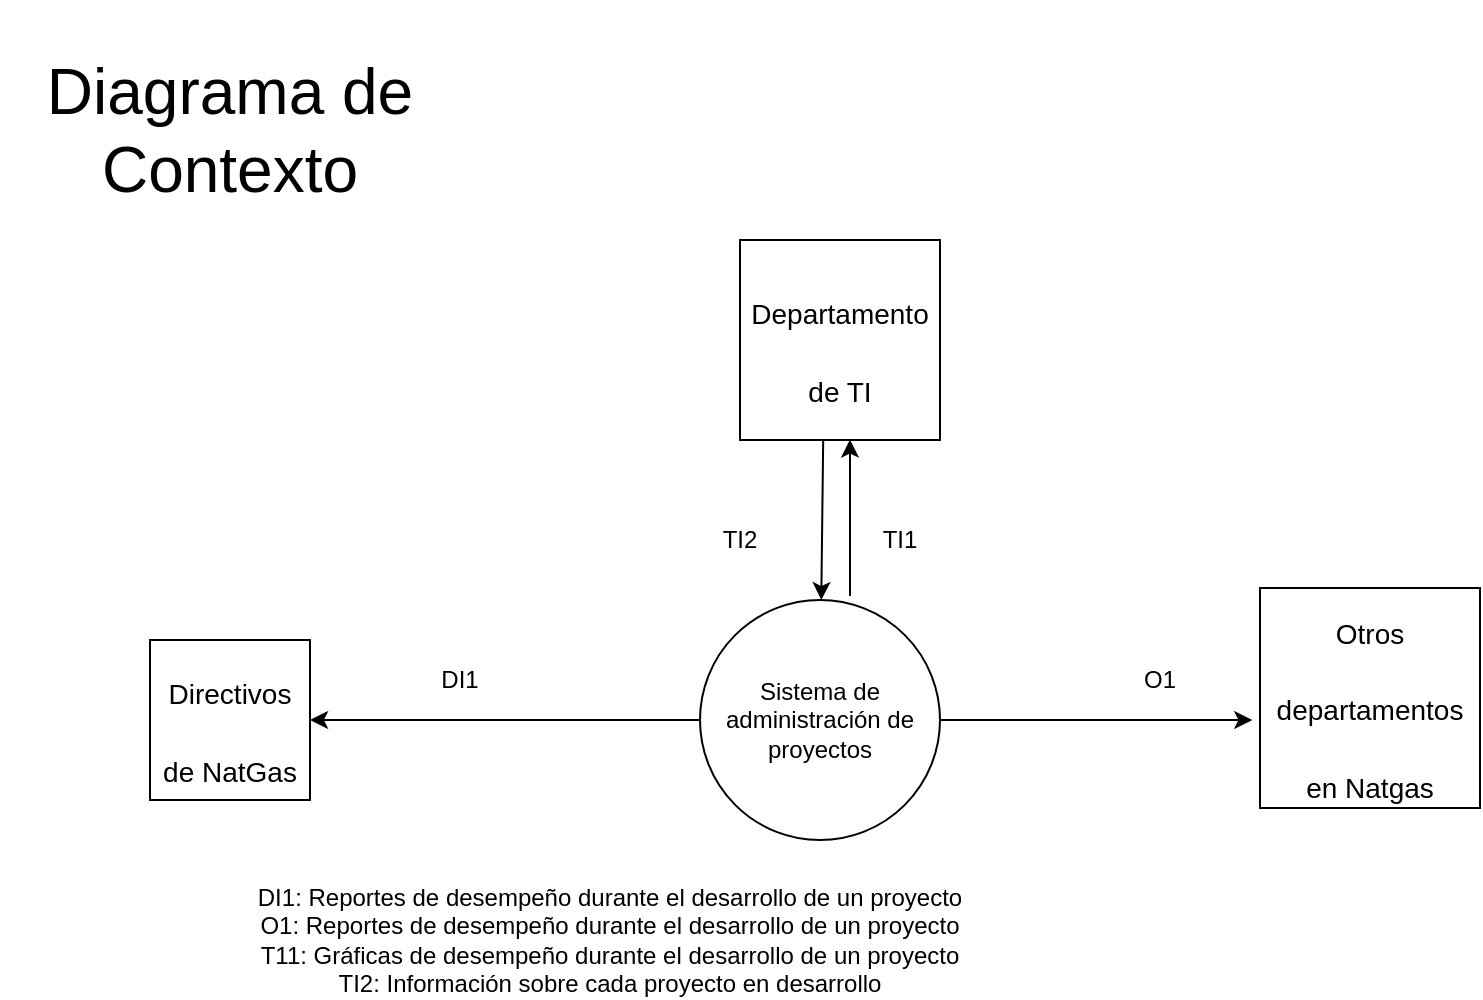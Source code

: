<mxfile version="14.4.2" type="device"><diagram id="R2lEEEUBdFMjLlhIrx00" name="Page-1"><mxGraphModel dx="797" dy="867" grid="1" gridSize="10" guides="1" tooltips="1" connect="1" arrows="1" fold="1" page="1" pageScale="1" pageWidth="850" pageHeight="1100" math="0" shadow="0" extFonts="Permanent Marker^https://fonts.googleapis.com/css?family=Permanent+Marker"><root><mxCell id="0"/><mxCell id="1" parent="0"/><mxCell id="yf4VjFJbLVt7_w5taD2a-1" value="Sistema de administración de proyectos" style="ellipse;whiteSpace=wrap;html=1;aspect=fixed;" parent="1" vertex="1"><mxGeometry x="350" y="300" width="120" height="120" as="geometry"/></mxCell><mxCell id="yf4VjFJbLVt7_w5taD2a-2" value="&lt;font style=&quot;font-size: 32px;&quot;&gt;Diagrama de Contexto&lt;/font&gt;" style="text;html=1;strokeColor=none;fillColor=none;align=center;verticalAlign=middle;whiteSpace=wrap;rounded=0;fontSize=32;" parent="1" vertex="1"><mxGeometry width="230" height="130" as="geometry"/></mxCell><mxCell id="yf4VjFJbLVt7_w5taD2a-4" value="&lt;font style=&quot;font-size: 14px&quot;&gt;Directivos de NatGas&lt;/font&gt;" style="whiteSpace=wrap;html=1;aspect=fixed;fontSize=32;" parent="1" vertex="1"><mxGeometry x="75" y="320" width="80" height="80" as="geometry"/></mxCell><mxCell id="yf4VjFJbLVt7_w5taD2a-5" value="&lt;span style=&quot;font-size: 14px&quot;&gt;Departamento&lt;br&gt;de TI&lt;br&gt;&lt;/span&gt;" style="whiteSpace=wrap;html=1;aspect=fixed;fontSize=32;" parent="1" vertex="1"><mxGeometry x="370" y="120" width="100" height="100" as="geometry"/></mxCell><mxCell id="yf4VjFJbLVt7_w5taD2a-6" value="&lt;font style=&quot;font-size: 14px&quot;&gt;Otros departamentos en Natgas&lt;/font&gt;" style="whiteSpace=wrap;html=1;aspect=fixed;fontSize=32;" parent="1" vertex="1"><mxGeometry x="630" y="294" width="110" height="110" as="geometry"/></mxCell><mxCell id="yf4VjFJbLVt7_w5taD2a-11" value="" style="endArrow=classic;html=1;fontSize=32;exitX=0;exitY=0.5;exitDx=0;exitDy=0;entryX=1;entryY=0.5;entryDx=0;entryDy=0;" parent="1" source="yf4VjFJbLVt7_w5taD2a-1" target="yf4VjFJbLVt7_w5taD2a-4" edge="1"><mxGeometry width="50" height="50" relative="1" as="geometry"><mxPoint x="240" y="340" as="sourcePoint"/><mxPoint x="290" y="290" as="targetPoint"/></mxGeometry></mxCell><mxCell id="yf4VjFJbLVt7_w5taD2a-17" value="" style="endArrow=classic;html=1;fontSize=32;entryX=0.55;entryY=0.998;entryDx=0;entryDy=0;entryPerimeter=0;" parent="1" target="yf4VjFJbLVt7_w5taD2a-5" edge="1"><mxGeometry width="50" height="50" relative="1" as="geometry"><mxPoint x="425" y="298" as="sourcePoint"/><mxPoint x="420" y="220" as="targetPoint"/></mxGeometry></mxCell><mxCell id="yf4VjFJbLVt7_w5taD2a-18" value="" style="endArrow=classic;html=1;fontSize=32;exitX=0.416;exitY=0.996;exitDx=0;exitDy=0;exitPerimeter=0;" parent="1" source="yf4VjFJbLVt7_w5taD2a-5" target="yf4VjFJbLVt7_w5taD2a-1" edge="1"><mxGeometry width="50" height="50" relative="1" as="geometry"><mxPoint x="308.4" y="302.04" as="sourcePoint"/><mxPoint x="210" y="240" as="targetPoint"/></mxGeometry></mxCell><mxCell id="yf4VjFJbLVt7_w5taD2a-19" value="" style="endArrow=classic;html=1;fontSize=32;entryX=-0.035;entryY=0.6;entryDx=0;entryDy=0;entryPerimeter=0;" parent="1" source="yf4VjFJbLVt7_w5taD2a-1" target="yf4VjFJbLVt7_w5taD2a-6" edge="1"><mxGeometry width="50" height="50" relative="1" as="geometry"><mxPoint x="388.4" y="322.04" as="sourcePoint"/><mxPoint x="290" y="260" as="targetPoint"/></mxGeometry></mxCell><mxCell id="tS-1zx13P6D-6xBMYxC_-1" value="DI1" style="text;html=1;strokeColor=none;fillColor=none;align=center;verticalAlign=middle;whiteSpace=wrap;rounded=0;" vertex="1" parent="1"><mxGeometry x="210" y="330" width="40" height="20" as="geometry"/></mxCell><mxCell id="tS-1zx13P6D-6xBMYxC_-3" value="O1" style="text;html=1;strokeColor=none;fillColor=none;align=center;verticalAlign=middle;whiteSpace=wrap;rounded=0;" vertex="1" parent="1"><mxGeometry x="560" y="330" width="40" height="20" as="geometry"/></mxCell><mxCell id="tS-1zx13P6D-6xBMYxC_-6" value="TI1" style="text;html=1;strokeColor=none;fillColor=none;align=center;verticalAlign=middle;whiteSpace=wrap;rounded=0;" vertex="1" parent="1"><mxGeometry x="430" y="260" width="40" height="20" as="geometry"/></mxCell><mxCell id="tS-1zx13P6D-6xBMYxC_-7" value="TI2" style="text;html=1;strokeColor=none;fillColor=none;align=center;verticalAlign=middle;whiteSpace=wrap;rounded=0;" vertex="1" parent="1"><mxGeometry x="350" y="260" width="40" height="20" as="geometry"/></mxCell><mxCell id="tS-1zx13P6D-6xBMYxC_-8" value="DI1: Reportes de desempeño durante el desarrollo de un proyecto&lt;br&gt;O1: Reportes de desempeño durante el desarrollo de un proyecto&lt;br&gt;T11: Gráficas de desempeño durante el desarrollo de un proyecto&lt;br&gt;TI2: Información sobre cada proyecto en desarrollo" style="text;html=1;strokeColor=none;fillColor=none;align=center;verticalAlign=middle;whiteSpace=wrap;rounded=0;" vertex="1" parent="1"><mxGeometry x="110" y="460" width="390" height="20" as="geometry"/></mxCell></root></mxGraphModel></diagram></mxfile>
